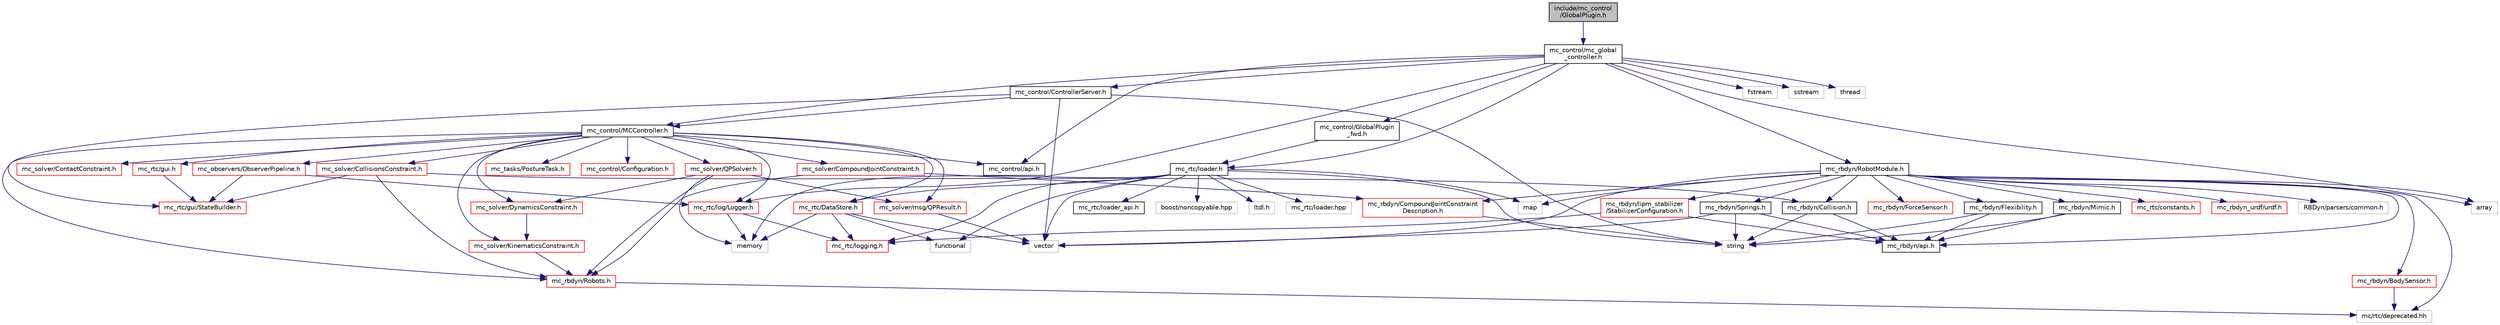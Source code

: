 digraph "include/mc_control/GlobalPlugin.h"
{
 // INTERACTIVE_SVG=YES
  edge [fontname="Helvetica",fontsize="10",labelfontname="Helvetica",labelfontsize="10"];
  node [fontname="Helvetica",fontsize="10",shape=record];
  Node0 [label="include/mc_control\l/GlobalPlugin.h",height=0.2,width=0.4,color="black", fillcolor="grey75", style="filled", fontcolor="black"];
  Node0 -> Node1 [color="midnightblue",fontsize="10",style="solid",fontname="Helvetica"];
  Node1 [label="mc_control/mc_global\l_controller.h",height=0.2,width=0.4,color="black", fillcolor="white", style="filled",URL="$mc__global__controller_8h.html"];
  Node1 -> Node2 [color="midnightblue",fontsize="10",style="solid",fontname="Helvetica"];
  Node2 [label="mc_control/ControllerServer.h",height=0.2,width=0.4,color="black", fillcolor="white", style="filled",URL="$ControllerServer_8h.html"];
  Node2 -> Node3 [color="midnightblue",fontsize="10",style="solid",fontname="Helvetica"];
  Node3 [label="mc_control/MCController.h",height=0.2,width=0.4,color="black", fillcolor="white", style="filled",URL="$MCController_8h.html"];
  Node3 -> Node4 [color="midnightblue",fontsize="10",style="solid",fontname="Helvetica"];
  Node4 [label="mc_control/Configuration.h",height=0.2,width=0.4,color="red", fillcolor="white", style="filled",URL="$mc__control_2Configuration_8h.html"];
  Node3 -> Node22 [color="midnightblue",fontsize="10",style="solid",fontname="Helvetica"];
  Node22 [label="mc_observers/ObserverPipeline.h",height=0.2,width=0.4,color="red", fillcolor="white", style="filled",URL="$ObserverPipeline_8h.html"];
  Node22 -> Node25 [color="midnightblue",fontsize="10",style="solid",fontname="Helvetica"];
  Node25 [label="mc_rtc/gui/StateBuilder.h",height=0.2,width=0.4,color="red", fillcolor="white", style="filled",URL="$StateBuilder_8h.html"];
  Node22 -> Node45 [color="midnightblue",fontsize="10",style="solid",fontname="Helvetica"];
  Node45 [label="mc_rtc/log/Logger.h",height=0.2,width=0.4,color="red", fillcolor="white", style="filled",URL="$Logger_8h.html"];
  Node45 -> Node34 [color="midnightblue",fontsize="10",style="solid",fontname="Helvetica"];
  Node34 [label="mc_rtc/logging.h",height=0.2,width=0.4,color="red", fillcolor="white", style="filled",URL="$logging_8h.html"];
  Node45 -> Node13 [color="midnightblue",fontsize="10",style="solid",fontname="Helvetica"];
  Node13 [label="memory",height=0.2,width=0.4,color="grey75", fillcolor="white", style="filled"];
  Node3 -> Node49 [color="midnightblue",fontsize="10",style="solid",fontname="Helvetica"];
  Node49 [label="mc_rbdyn/Robots.h",height=0.2,width=0.4,color="red", fillcolor="white", style="filled",URL="$Robots_8h.html"];
  Node49 -> Node19 [color="midnightblue",fontsize="10",style="solid",fontname="Helvetica"];
  Node19 [label="mc/rtc/deprecated.hh",height=0.2,width=0.4,color="grey75", fillcolor="white", style="filled"];
  Node3 -> Node79 [color="midnightblue",fontsize="10",style="solid",fontname="Helvetica"];
  Node79 [label="mc_rtc/DataStore.h",height=0.2,width=0.4,color="red", fillcolor="white", style="filled",URL="$DataStore_8h.html"];
  Node79 -> Node34 [color="midnightblue",fontsize="10",style="solid",fontname="Helvetica"];
  Node79 -> Node80 [color="midnightblue",fontsize="10",style="solid",fontname="Helvetica"];
  Node80 [label="functional",height=0.2,width=0.4,color="grey75", fillcolor="white", style="filled"];
  Node79 -> Node13 [color="midnightblue",fontsize="10",style="solid",fontname="Helvetica"];
  Node79 -> Node16 [color="midnightblue",fontsize="10",style="solid",fontname="Helvetica"];
  Node16 [label="vector",height=0.2,width=0.4,color="grey75", fillcolor="white", style="filled"];
  Node3 -> Node82 [color="midnightblue",fontsize="10",style="solid",fontname="Helvetica"];
  Node82 [label="mc_rtc/gui.h",height=0.2,width=0.4,color="red", fillcolor="white", style="filled",URL="$gui_8h.html"];
  Node82 -> Node25 [color="midnightblue",fontsize="10",style="solid",fontname="Helvetica"];
  Node3 -> Node45 [color="midnightblue",fontsize="10",style="solid",fontname="Helvetica"];
  Node3 -> Node118 [color="midnightblue",fontsize="10",style="solid",fontname="Helvetica"];
  Node118 [label="mc_solver/CollisionsConstraint.h",height=0.2,width=0.4,color="red", fillcolor="white", style="filled",URL="$CollisionsConstraint_8h.html"];
  Node118 -> Node58 [color="midnightblue",fontsize="10",style="solid",fontname="Helvetica"];
  Node58 [label="mc_rbdyn/Collision.h",height=0.2,width=0.4,color="black", fillcolor="white", style="filled",URL="$Collision_8h.html"];
  Node58 -> Node52 [color="midnightblue",fontsize="10",style="solid",fontname="Helvetica"];
  Node52 [label="mc_rbdyn/api.h",height=0.2,width=0.4,color="black", fillcolor="white", style="filled",URL="$mc__rbdyn_2api_8h.html"];
  Node58 -> Node15 [color="midnightblue",fontsize="10",style="solid",fontname="Helvetica"];
  Node15 [label="string",height=0.2,width=0.4,color="grey75", fillcolor="white", style="filled"];
  Node118 -> Node49 [color="midnightblue",fontsize="10",style="solid",fontname="Helvetica"];
  Node118 -> Node25 [color="midnightblue",fontsize="10",style="solid",fontname="Helvetica"];
  Node3 -> Node123 [color="midnightblue",fontsize="10",style="solid",fontname="Helvetica"];
  Node123 [label="mc_solver/CompoundJointConstraint.h",height=0.2,width=0.4,color="red", fillcolor="white", style="filled",URL="$CompoundJointConstraint_8h.html"];
  Node123 -> Node59 [color="midnightblue",fontsize="10",style="solid",fontname="Helvetica"];
  Node59 [label="mc_rbdyn/CompoundJointConstraint\lDescription.h",height=0.2,width=0.4,color="red", fillcolor="white", style="filled",URL="$CompoundJointConstraintDescription_8h.html"];
  Node59 -> Node15 [color="midnightblue",fontsize="10",style="solid",fontname="Helvetica"];
  Node123 -> Node49 [color="midnightblue",fontsize="10",style="solid",fontname="Helvetica"];
  Node3 -> Node124 [color="midnightblue",fontsize="10",style="solid",fontname="Helvetica"];
  Node124 [label="mc_solver/ContactConstraint.h",height=0.2,width=0.4,color="red", fillcolor="white", style="filled",URL="$ContactConstraint_8h.html"];
  Node3 -> Node127 [color="midnightblue",fontsize="10",style="solid",fontname="Helvetica"];
  Node127 [label="mc_solver/DynamicsConstraint.h",height=0.2,width=0.4,color="red", fillcolor="white", style="filled",URL="$DynamicsConstraint_8h.html"];
  Node127 -> Node128 [color="midnightblue",fontsize="10",style="solid",fontname="Helvetica"];
  Node128 [label="mc_solver/KinematicsConstraint.h",height=0.2,width=0.4,color="red", fillcolor="white", style="filled",URL="$KinematicsConstraint_8h.html"];
  Node128 -> Node49 [color="midnightblue",fontsize="10",style="solid",fontname="Helvetica"];
  Node3 -> Node128 [color="midnightblue",fontsize="10",style="solid",fontname="Helvetica"];
  Node3 -> Node129 [color="midnightblue",fontsize="10",style="solid",fontname="Helvetica"];
  Node129 [label="mc_solver/QPSolver.h",height=0.2,width=0.4,color="red", fillcolor="white", style="filled",URL="$QPSolver_8h.html"];
  Node129 -> Node49 [color="midnightblue",fontsize="10",style="solid",fontname="Helvetica"];
  Node129 -> Node127 [color="midnightblue",fontsize="10",style="solid",fontname="Helvetica"];
  Node129 -> Node130 [color="midnightblue",fontsize="10",style="solid",fontname="Helvetica"];
  Node130 [label="mc_solver/msg/QPResult.h",height=0.2,width=0.4,color="red", fillcolor="white", style="filled",URL="$QPResult_8h.html"];
  Node130 -> Node16 [color="midnightblue",fontsize="10",style="solid",fontname="Helvetica"];
  Node129 -> Node13 [color="midnightblue",fontsize="10",style="solid",fontname="Helvetica"];
  Node3 -> Node130 [color="midnightblue",fontsize="10",style="solid",fontname="Helvetica"];
  Node3 -> Node135 [color="midnightblue",fontsize="10",style="solid",fontname="Helvetica"];
  Node135 [label="mc_tasks/PostureTask.h",height=0.2,width=0.4,color="red", fillcolor="white", style="filled",URL="$PostureTask_8h.html"];
  Node3 -> Node74 [color="midnightblue",fontsize="10",style="solid",fontname="Helvetica"];
  Node74 [label="mc_control/api.h",height=0.2,width=0.4,color="black", fillcolor="white", style="filled",URL="$mc__control_2api_8h.html"];
  Node2 -> Node25 [color="midnightblue",fontsize="10",style="solid",fontname="Helvetica"];
  Node2 -> Node15 [color="midnightblue",fontsize="10",style="solid",fontname="Helvetica"];
  Node2 -> Node16 [color="midnightblue",fontsize="10",style="solid",fontname="Helvetica"];
  Node1 -> Node139 [color="midnightblue",fontsize="10",style="solid",fontname="Helvetica"];
  Node139 [label="mc_control/GlobalPlugin\l_fwd.h",height=0.2,width=0.4,color="black", fillcolor="white", style="filled",URL="$GlobalPlugin__fwd_8h.html"];
  Node139 -> Node140 [color="midnightblue",fontsize="10",style="solid",fontname="Helvetica"];
  Node140 [label="mc_rtc/loader.h",height=0.2,width=0.4,color="black", fillcolor="white", style="filled",URL="$loader_8h.html",tooltip="ltdl wrapper for mc_rtc purpose "];
  Node140 -> Node79 [color="midnightblue",fontsize="10",style="solid",fontname="Helvetica"];
  Node140 -> Node141 [color="midnightblue",fontsize="10",style="solid",fontname="Helvetica"];
  Node141 [label="mc_rtc/loader_api.h",height=0.2,width=0.4,color="black", fillcolor="white", style="filled",URL="$loader__api_8h.html"];
  Node140 -> Node34 [color="midnightblue",fontsize="10",style="solid",fontname="Helvetica"];
  Node140 -> Node142 [color="midnightblue",fontsize="10",style="solid",fontname="Helvetica"];
  Node142 [label="boost/noncopyable.hpp",height=0.2,width=0.4,color="grey75", fillcolor="white", style="filled"];
  Node140 -> Node143 [color="midnightblue",fontsize="10",style="solid",fontname="Helvetica"];
  Node143 [label="ltdl.h",height=0.2,width=0.4,color="grey75", fillcolor="white", style="filled"];
  Node140 -> Node80 [color="midnightblue",fontsize="10",style="solid",fontname="Helvetica"];
  Node140 -> Node12 [color="midnightblue",fontsize="10",style="solid",fontname="Helvetica"];
  Node12 [label="map",height=0.2,width=0.4,color="grey75", fillcolor="white", style="filled"];
  Node140 -> Node13 [color="midnightblue",fontsize="10",style="solid",fontname="Helvetica"];
  Node140 -> Node15 [color="midnightblue",fontsize="10",style="solid",fontname="Helvetica"];
  Node140 -> Node16 [color="midnightblue",fontsize="10",style="solid",fontname="Helvetica"];
  Node140 -> Node144 [color="midnightblue",fontsize="10",style="solid",fontname="Helvetica"];
  Node144 [label="mc_rtc/loader.hpp",height=0.2,width=0.4,color="grey75", fillcolor="white", style="filled"];
  Node1 -> Node3 [color="midnightblue",fontsize="10",style="solid",fontname="Helvetica"];
  Node1 -> Node74 [color="midnightblue",fontsize="10",style="solid",fontname="Helvetica"];
  Node1 -> Node54 [color="midnightblue",fontsize="10",style="solid",fontname="Helvetica"];
  Node54 [label="mc_rbdyn/RobotModule.h",height=0.2,width=0.4,color="black", fillcolor="white", style="filled",URL="$RobotModule_8h.html"];
  Node54 -> Node55 [color="midnightblue",fontsize="10",style="solid",fontname="Helvetica"];
  Node55 [label="mc_rbdyn/BodySensor.h",height=0.2,width=0.4,color="red", fillcolor="white", style="filled",URL="$BodySensor_8h.html"];
  Node55 -> Node19 [color="midnightblue",fontsize="10",style="solid",fontname="Helvetica"];
  Node54 -> Node58 [color="midnightblue",fontsize="10",style="solid",fontname="Helvetica"];
  Node54 -> Node59 [color="midnightblue",fontsize="10",style="solid",fontname="Helvetica"];
  Node54 -> Node60 [color="midnightblue",fontsize="10",style="solid",fontname="Helvetica"];
  Node60 [label="mc_rbdyn/Flexibility.h",height=0.2,width=0.4,color="black", fillcolor="white", style="filled",URL="$Flexibility_8h.html"];
  Node60 -> Node52 [color="midnightblue",fontsize="10",style="solid",fontname="Helvetica"];
  Node60 -> Node15 [color="midnightblue",fontsize="10",style="solid",fontname="Helvetica"];
  Node54 -> Node61 [color="midnightblue",fontsize="10",style="solid",fontname="Helvetica"];
  Node61 [label="mc_rbdyn/ForceSensor.h",height=0.2,width=0.4,color="red", fillcolor="white", style="filled",URL="$ForceSensor_8h.html"];
  Node54 -> Node62 [color="midnightblue",fontsize="10",style="solid",fontname="Helvetica"];
  Node62 [label="mc_rbdyn/Mimic.h",height=0.2,width=0.4,color="black", fillcolor="white", style="filled",URL="$Mimic_8h.html"];
  Node62 -> Node52 [color="midnightblue",fontsize="10",style="solid",fontname="Helvetica"];
  Node62 -> Node15 [color="midnightblue",fontsize="10",style="solid",fontname="Helvetica"];
  Node54 -> Node63 [color="midnightblue",fontsize="10",style="solid",fontname="Helvetica"];
  Node63 [label="mc_rbdyn/Springs.h",height=0.2,width=0.4,color="black", fillcolor="white", style="filled",URL="$Springs_8h.html"];
  Node63 -> Node52 [color="midnightblue",fontsize="10",style="solid",fontname="Helvetica"];
  Node63 -> Node15 [color="midnightblue",fontsize="10",style="solid",fontname="Helvetica"];
  Node63 -> Node16 [color="midnightblue",fontsize="10",style="solid",fontname="Helvetica"];
  Node54 -> Node52 [color="midnightblue",fontsize="10",style="solid",fontname="Helvetica"];
  Node54 -> Node64 [color="midnightblue",fontsize="10",style="solid",fontname="Helvetica"];
  Node64 [label="mc_rbdyn/lipm_stabilizer\l/StabilizerConfiguration.h",height=0.2,width=0.4,color="red", fillcolor="white", style="filled",URL="$StabilizerConfiguration_8h.html"];
  Node64 -> Node52 [color="midnightblue",fontsize="10",style="solid",fontname="Helvetica"];
  Node64 -> Node34 [color="midnightblue",fontsize="10",style="solid",fontname="Helvetica"];
  Node54 -> Node19 [color="midnightblue",fontsize="10",style="solid",fontname="Helvetica"];
  Node54 -> Node67 [color="midnightblue",fontsize="10",style="solid",fontname="Helvetica"];
  Node67 [label="mc_rtc/constants.h",height=0.2,width=0.4,color="red", fillcolor="white", style="filled",URL="$constants_8h.html"];
  Node54 -> Node68 [color="midnightblue",fontsize="10",style="solid",fontname="Helvetica"];
  Node68 [label="mc_rbdyn_urdf/urdf.h",height=0.2,width=0.4,color="red", fillcolor="white", style="filled",URL="https://jrl-umi3218.github.io/mc_rbdyn_urdf/doxygen/HEAD/mc_rbdyn_urdf.doxytag$a00005.html"];
  Node54 -> Node70 [color="midnightblue",fontsize="10",style="solid",fontname="Helvetica"];
  Node70 [label="RBDyn/parsers/common.h",height=0.2,width=0.4,color="grey75", fillcolor="white", style="filled"];
  Node54 -> Node10 [color="midnightblue",fontsize="10",style="solid",fontname="Helvetica"];
  Node10 [label="array",height=0.2,width=0.4,color="grey75", fillcolor="white", style="filled"];
  Node54 -> Node12 [color="midnightblue",fontsize="10",style="solid",fontname="Helvetica"];
  Node54 -> Node16 [color="midnightblue",fontsize="10",style="solid",fontname="Helvetica"];
  Node1 -> Node140 [color="midnightblue",fontsize="10",style="solid",fontname="Helvetica"];
  Node1 -> Node45 [color="midnightblue",fontsize="10",style="solid",fontname="Helvetica"];
  Node1 -> Node10 [color="midnightblue",fontsize="10",style="solid",fontname="Helvetica"];
  Node1 -> Node116 [color="midnightblue",fontsize="10",style="solid",fontname="Helvetica"];
  Node116 [label="fstream",height=0.2,width=0.4,color="grey75", fillcolor="white", style="filled"];
  Node1 -> Node145 [color="midnightblue",fontsize="10",style="solid",fontname="Helvetica"];
  Node145 [label="sstream",height=0.2,width=0.4,color="grey75", fillcolor="white", style="filled"];
  Node1 -> Node146 [color="midnightblue",fontsize="10",style="solid",fontname="Helvetica"];
  Node146 [label="thread",height=0.2,width=0.4,color="grey75", fillcolor="white", style="filled"];
}
